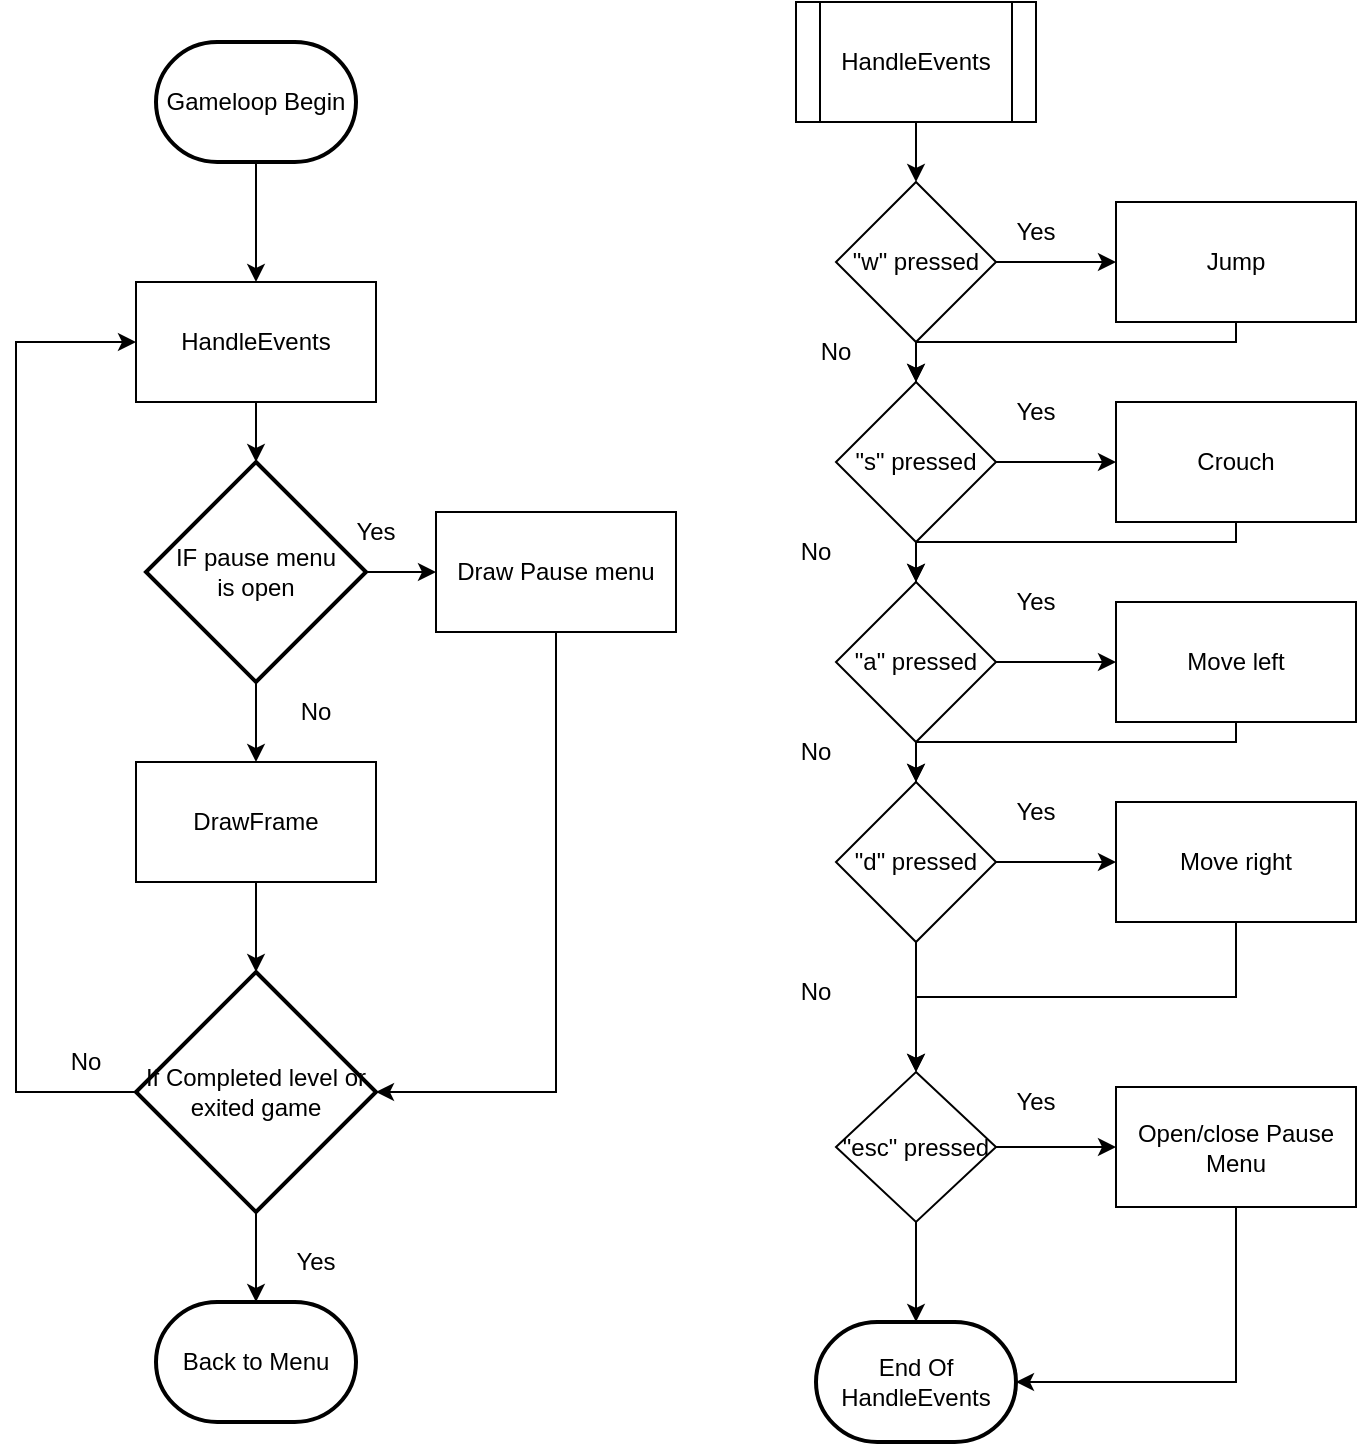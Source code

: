 <mxfile version="20.0.0" type="github">
  <diagram id="ZpjsMD74hfa8In4RMTsJ" name="Page-1">
    <mxGraphModel dx="1381" dy="795" grid="1" gridSize="10" guides="1" tooltips="1" connect="1" arrows="1" fold="1" page="1" pageScale="1" pageWidth="827" pageHeight="1169" math="0" shadow="0">
      <root>
        <mxCell id="0" />
        <mxCell id="1" parent="0" />
        <mxCell id="3Z93OovdhG0zFgBrQc0m-4" value="" style="edgeStyle=orthogonalEdgeStyle;rounded=0;orthogonalLoop=1;jettySize=auto;html=1;" edge="1" parent="1" source="3Z93OovdhG0zFgBrQc0m-2" target="3Z93OovdhG0zFgBrQc0m-3">
          <mxGeometry relative="1" as="geometry" />
        </mxCell>
        <mxCell id="3Z93OovdhG0zFgBrQc0m-2" value="&lt;span style=&quot;&quot;&gt;HandleEvents&lt;/span&gt;" style="shape=process;whiteSpace=wrap;html=1;backgroundOutline=1;" vertex="1" parent="1">
          <mxGeometry x="520" y="50" width="120" height="60" as="geometry" />
        </mxCell>
        <mxCell id="3Z93OovdhG0zFgBrQc0m-6" value="" style="edgeStyle=orthogonalEdgeStyle;rounded=0;orthogonalLoop=1;jettySize=auto;html=1;" edge="1" parent="1" source="3Z93OovdhG0zFgBrQc0m-3" target="3Z93OovdhG0zFgBrQc0m-5">
          <mxGeometry relative="1" as="geometry" />
        </mxCell>
        <mxCell id="3Z93OovdhG0zFgBrQc0m-8" value="" style="edgeStyle=orthogonalEdgeStyle;rounded=0;orthogonalLoop=1;jettySize=auto;html=1;" edge="1" parent="1" source="3Z93OovdhG0zFgBrQc0m-3" target="3Z93OovdhG0zFgBrQc0m-7">
          <mxGeometry relative="1" as="geometry" />
        </mxCell>
        <mxCell id="3Z93OovdhG0zFgBrQc0m-3" value="&quot;w&quot; pressed" style="rhombus;whiteSpace=wrap;html=1;" vertex="1" parent="1">
          <mxGeometry x="540" y="140" width="80" height="80" as="geometry" />
        </mxCell>
        <mxCell id="3Z93OovdhG0zFgBrQc0m-75" style="edgeStyle=orthogonalEdgeStyle;rounded=0;orthogonalLoop=1;jettySize=auto;html=1;exitX=0.5;exitY=1;exitDx=0;exitDy=0;entryX=0.5;entryY=0;entryDx=0;entryDy=0;" edge="1" parent="1" source="3Z93OovdhG0zFgBrQc0m-5" target="3Z93OovdhG0zFgBrQc0m-7">
          <mxGeometry relative="1" as="geometry">
            <Array as="points">
              <mxPoint x="740" y="220" />
              <mxPoint x="580" y="220" />
            </Array>
          </mxGeometry>
        </mxCell>
        <mxCell id="3Z93OovdhG0zFgBrQc0m-5" value="Jump" style="whiteSpace=wrap;html=1;" vertex="1" parent="1">
          <mxGeometry x="680" y="150" width="120" height="60" as="geometry" />
        </mxCell>
        <mxCell id="3Z93OovdhG0zFgBrQc0m-10" value="" style="edgeStyle=orthogonalEdgeStyle;rounded=0;orthogonalLoop=1;jettySize=auto;html=1;" edge="1" parent="1" source="3Z93OovdhG0zFgBrQc0m-7" target="3Z93OovdhG0zFgBrQc0m-9">
          <mxGeometry relative="1" as="geometry" />
        </mxCell>
        <mxCell id="3Z93OovdhG0zFgBrQc0m-12" value="" style="edgeStyle=orthogonalEdgeStyle;rounded=0;orthogonalLoop=1;jettySize=auto;html=1;" edge="1" parent="1" source="3Z93OovdhG0zFgBrQc0m-7" target="3Z93OovdhG0zFgBrQc0m-11">
          <mxGeometry relative="1" as="geometry" />
        </mxCell>
        <mxCell id="3Z93OovdhG0zFgBrQc0m-7" value="&quot;s&quot; pressed" style="rhombus;whiteSpace=wrap;html=1;" vertex="1" parent="1">
          <mxGeometry x="540" y="240" width="80" height="80" as="geometry" />
        </mxCell>
        <mxCell id="3Z93OovdhG0zFgBrQc0m-78" style="edgeStyle=orthogonalEdgeStyle;rounded=0;orthogonalLoop=1;jettySize=auto;html=1;exitX=0.5;exitY=1;exitDx=0;exitDy=0;" edge="1" parent="1" source="3Z93OovdhG0zFgBrQc0m-9">
          <mxGeometry relative="1" as="geometry">
            <mxPoint x="580" y="340" as="targetPoint" />
            <Array as="points">
              <mxPoint x="740" y="320" />
              <mxPoint x="580" y="320" />
            </Array>
          </mxGeometry>
        </mxCell>
        <mxCell id="3Z93OovdhG0zFgBrQc0m-9" value="Crouch" style="whiteSpace=wrap;html=1;" vertex="1" parent="1">
          <mxGeometry x="680" y="250" width="120" height="60" as="geometry" />
        </mxCell>
        <mxCell id="3Z93OovdhG0zFgBrQc0m-14" value="" style="edgeStyle=orthogonalEdgeStyle;rounded=0;orthogonalLoop=1;jettySize=auto;html=1;" edge="1" parent="1" source="3Z93OovdhG0zFgBrQc0m-11" target="3Z93OovdhG0zFgBrQc0m-13">
          <mxGeometry relative="1" as="geometry" />
        </mxCell>
        <mxCell id="3Z93OovdhG0zFgBrQc0m-16" value="" style="edgeStyle=orthogonalEdgeStyle;rounded=0;orthogonalLoop=1;jettySize=auto;html=1;" edge="1" parent="1" source="3Z93OovdhG0zFgBrQc0m-11" target="3Z93OovdhG0zFgBrQc0m-15">
          <mxGeometry relative="1" as="geometry" />
        </mxCell>
        <mxCell id="3Z93OovdhG0zFgBrQc0m-11" value="&quot;a&quot; pressed" style="rhombus;whiteSpace=wrap;html=1;" vertex="1" parent="1">
          <mxGeometry x="540" y="340" width="80" height="80" as="geometry" />
        </mxCell>
        <mxCell id="3Z93OovdhG0zFgBrQc0m-79" style="edgeStyle=orthogonalEdgeStyle;rounded=0;orthogonalLoop=1;jettySize=auto;html=1;exitX=0.5;exitY=1;exitDx=0;exitDy=0;" edge="1" parent="1" source="3Z93OovdhG0zFgBrQc0m-13">
          <mxGeometry relative="1" as="geometry">
            <mxPoint x="580" y="440" as="targetPoint" />
            <Array as="points">
              <mxPoint x="740" y="420" />
              <mxPoint x="580" y="420" />
            </Array>
          </mxGeometry>
        </mxCell>
        <mxCell id="3Z93OovdhG0zFgBrQc0m-13" value="Move left" style="whiteSpace=wrap;html=1;" vertex="1" parent="1">
          <mxGeometry x="680" y="350" width="120" height="60" as="geometry" />
        </mxCell>
        <mxCell id="3Z93OovdhG0zFgBrQc0m-18" value="" style="edgeStyle=orthogonalEdgeStyle;rounded=0;orthogonalLoop=1;jettySize=auto;html=1;" edge="1" parent="1" source="3Z93OovdhG0zFgBrQc0m-15" target="3Z93OovdhG0zFgBrQc0m-17">
          <mxGeometry relative="1" as="geometry" />
        </mxCell>
        <mxCell id="3Z93OovdhG0zFgBrQc0m-20" value="" style="edgeStyle=orthogonalEdgeStyle;rounded=0;orthogonalLoop=1;jettySize=auto;html=1;" edge="1" parent="1" source="3Z93OovdhG0zFgBrQc0m-15" target="3Z93OovdhG0zFgBrQc0m-19">
          <mxGeometry relative="1" as="geometry" />
        </mxCell>
        <mxCell id="3Z93OovdhG0zFgBrQc0m-15" value="&quot;d&quot; pressed" style="rhombus;whiteSpace=wrap;html=1;" vertex="1" parent="1">
          <mxGeometry x="540" y="440" width="80" height="80" as="geometry" />
        </mxCell>
        <mxCell id="3Z93OovdhG0zFgBrQc0m-80" style="edgeStyle=orthogonalEdgeStyle;rounded=0;orthogonalLoop=1;jettySize=auto;html=1;exitX=0.5;exitY=1;exitDx=0;exitDy=0;entryX=0.5;entryY=0;entryDx=0;entryDy=0;" edge="1" parent="1" source="3Z93OovdhG0zFgBrQc0m-17" target="3Z93OovdhG0zFgBrQc0m-19">
          <mxGeometry relative="1" as="geometry" />
        </mxCell>
        <mxCell id="3Z93OovdhG0zFgBrQc0m-17" value="Move right" style="whiteSpace=wrap;html=1;" vertex="1" parent="1">
          <mxGeometry x="680" y="450" width="120" height="60" as="geometry" />
        </mxCell>
        <mxCell id="3Z93OovdhG0zFgBrQc0m-22" value="" style="edgeStyle=orthogonalEdgeStyle;rounded=0;orthogonalLoop=1;jettySize=auto;html=1;" edge="1" parent="1" source="3Z93OovdhG0zFgBrQc0m-19" target="3Z93OovdhG0zFgBrQc0m-21">
          <mxGeometry relative="1" as="geometry" />
        </mxCell>
        <mxCell id="3Z93OovdhG0zFgBrQc0m-73" style="edgeStyle=orthogonalEdgeStyle;rounded=0;orthogonalLoop=1;jettySize=auto;html=1;entryX=0.5;entryY=0;entryDx=0;entryDy=0;entryPerimeter=0;" edge="1" parent="1" source="3Z93OovdhG0zFgBrQc0m-19" target="3Z93OovdhG0zFgBrQc0m-72">
          <mxGeometry relative="1" as="geometry" />
        </mxCell>
        <mxCell id="3Z93OovdhG0zFgBrQc0m-19" value="&quot;esc&quot; pressed" style="rhombus;whiteSpace=wrap;html=1;" vertex="1" parent="1">
          <mxGeometry x="540" y="585" width="80" height="75" as="geometry" />
        </mxCell>
        <mxCell id="3Z93OovdhG0zFgBrQc0m-74" style="edgeStyle=orthogonalEdgeStyle;rounded=0;orthogonalLoop=1;jettySize=auto;html=1;entryX=1;entryY=0.5;entryDx=0;entryDy=0;entryPerimeter=0;exitX=0.5;exitY=1;exitDx=0;exitDy=0;" edge="1" parent="1" source="3Z93OovdhG0zFgBrQc0m-21" target="3Z93OovdhG0zFgBrQc0m-72">
          <mxGeometry relative="1" as="geometry" />
        </mxCell>
        <mxCell id="3Z93OovdhG0zFgBrQc0m-21" value="Open/close Pause Menu" style="whiteSpace=wrap;html=1;" vertex="1" parent="1">
          <mxGeometry x="680" y="592.5" width="120" height="60" as="geometry" />
        </mxCell>
        <mxCell id="3Z93OovdhG0zFgBrQc0m-26" value="" style="edgeStyle=orthogonalEdgeStyle;rounded=0;orthogonalLoop=1;jettySize=auto;html=1;" edge="1" parent="1" source="3Z93OovdhG0zFgBrQc0m-23" target="3Z93OovdhG0zFgBrQc0m-33">
          <mxGeometry relative="1" as="geometry">
            <mxPoint x="120" y="270" as="targetPoint" />
          </mxGeometry>
        </mxCell>
        <mxCell id="3Z93OovdhG0zFgBrQc0m-23" value="HandleEvents" style="rounded=0;whiteSpace=wrap;html=1;" vertex="1" parent="1">
          <mxGeometry x="190" y="190" width="120" height="60" as="geometry" />
        </mxCell>
        <mxCell id="3Z93OovdhG0zFgBrQc0m-55" style="edgeStyle=orthogonalEdgeStyle;rounded=0;orthogonalLoop=1;jettySize=auto;html=1;exitX=0.5;exitY=1;exitDx=0;exitDy=0;entryX=1;entryY=0.5;entryDx=0;entryDy=0;entryPerimeter=0;" edge="1" parent="1" source="3Z93OovdhG0zFgBrQc0m-25" target="3Z93OovdhG0zFgBrQc0m-53">
          <mxGeometry relative="1" as="geometry" />
        </mxCell>
        <mxCell id="3Z93OovdhG0zFgBrQc0m-25" value="Draw Pause menu" style="rounded=0;whiteSpace=wrap;html=1;" vertex="1" parent="1">
          <mxGeometry x="340" y="305" width="120" height="60" as="geometry" />
        </mxCell>
        <mxCell id="3Z93OovdhG0zFgBrQc0m-54" style="edgeStyle=orthogonalEdgeStyle;rounded=0;orthogonalLoop=1;jettySize=auto;html=1;exitX=0.5;exitY=1;exitDx=0;exitDy=0;entryX=0.5;entryY=0;entryDx=0;entryDy=0;entryPerimeter=0;" edge="1" parent="1" source="3Z93OovdhG0zFgBrQc0m-27" target="3Z93OovdhG0zFgBrQc0m-53">
          <mxGeometry relative="1" as="geometry" />
        </mxCell>
        <mxCell id="3Z93OovdhG0zFgBrQc0m-27" value="DrawFrame" style="rounded=0;whiteSpace=wrap;html=1;" vertex="1" parent="1">
          <mxGeometry x="190" y="430" width="120" height="60" as="geometry" />
        </mxCell>
        <mxCell id="3Z93OovdhG0zFgBrQc0m-45" style="edgeStyle=orthogonalEdgeStyle;rounded=0;orthogonalLoop=1;jettySize=auto;html=1;exitX=1;exitY=0.5;exitDx=0;exitDy=0;exitPerimeter=0;entryX=0;entryY=0.5;entryDx=0;entryDy=0;" edge="1" parent="1" source="3Z93OovdhG0zFgBrQc0m-33" target="3Z93OovdhG0zFgBrQc0m-25">
          <mxGeometry relative="1" as="geometry" />
        </mxCell>
        <mxCell id="3Z93OovdhG0zFgBrQc0m-46" style="edgeStyle=orthogonalEdgeStyle;rounded=0;orthogonalLoop=1;jettySize=auto;html=1;exitX=0.5;exitY=1;exitDx=0;exitDy=0;exitPerimeter=0;entryX=0.5;entryY=0;entryDx=0;entryDy=0;" edge="1" parent="1" source="3Z93OovdhG0zFgBrQc0m-33" target="3Z93OovdhG0zFgBrQc0m-27">
          <mxGeometry relative="1" as="geometry" />
        </mxCell>
        <mxCell id="3Z93OovdhG0zFgBrQc0m-33" value="&lt;span style=&quot;&quot;&gt;IF pause menu&lt;/span&gt;&lt;br style=&quot;&quot;&gt;&lt;span style=&quot;&quot;&gt;is open&lt;/span&gt;" style="strokeWidth=2;html=1;shape=mxgraph.flowchart.decision;whiteSpace=wrap;" vertex="1" parent="1">
          <mxGeometry x="195" y="280" width="110" height="110" as="geometry" />
        </mxCell>
        <mxCell id="3Z93OovdhG0zFgBrQc0m-40" style="edgeStyle=orthogonalEdgeStyle;rounded=0;orthogonalLoop=1;jettySize=auto;html=1;exitX=0.5;exitY=1;exitDx=0;exitDy=0;exitPerimeter=0;entryX=0.5;entryY=0;entryDx=0;entryDy=0;" edge="1" parent="1" source="3Z93OovdhG0zFgBrQc0m-39" target="3Z93OovdhG0zFgBrQc0m-23">
          <mxGeometry relative="1" as="geometry" />
        </mxCell>
        <mxCell id="3Z93OovdhG0zFgBrQc0m-39" value="&lt;span style=&quot;&quot;&gt;Gameloop Begin&lt;/span&gt;" style="strokeWidth=2;html=1;shape=mxgraph.flowchart.terminator;whiteSpace=wrap;" vertex="1" parent="1">
          <mxGeometry x="200" y="70" width="100" height="60" as="geometry" />
        </mxCell>
        <mxCell id="3Z93OovdhG0zFgBrQc0m-57" style="edgeStyle=orthogonalEdgeStyle;rounded=0;orthogonalLoop=1;jettySize=auto;html=1;entryX=0.5;entryY=0;entryDx=0;entryDy=0;entryPerimeter=0;" edge="1" parent="1" source="3Z93OovdhG0zFgBrQc0m-53" target="3Z93OovdhG0zFgBrQc0m-56">
          <mxGeometry relative="1" as="geometry" />
        </mxCell>
        <mxCell id="3Z93OovdhG0zFgBrQc0m-66" style="edgeStyle=orthogonalEdgeStyle;rounded=0;orthogonalLoop=1;jettySize=auto;html=1;exitX=0;exitY=0.5;exitDx=0;exitDy=0;exitPerimeter=0;entryX=0;entryY=0.5;entryDx=0;entryDy=0;" edge="1" parent="1" source="3Z93OovdhG0zFgBrQc0m-53" target="3Z93OovdhG0zFgBrQc0m-23">
          <mxGeometry relative="1" as="geometry">
            <Array as="points">
              <mxPoint x="130" y="595" />
              <mxPoint x="130" y="220" />
            </Array>
          </mxGeometry>
        </mxCell>
        <mxCell id="3Z93OovdhG0zFgBrQc0m-53" value="If Completed level or exited game" style="strokeWidth=2;html=1;shape=mxgraph.flowchart.decision;whiteSpace=wrap;" vertex="1" parent="1">
          <mxGeometry x="190" y="535" width="120" height="120" as="geometry" />
        </mxCell>
        <mxCell id="3Z93OovdhG0zFgBrQc0m-56" value="Back to Menu" style="strokeWidth=2;html=1;shape=mxgraph.flowchart.terminator;whiteSpace=wrap;" vertex="1" parent="1">
          <mxGeometry x="200" y="700" width="100" height="60" as="geometry" />
        </mxCell>
        <mxCell id="3Z93OovdhG0zFgBrQc0m-58" value="Yes" style="text;html=1;strokeColor=none;fillColor=none;align=center;verticalAlign=middle;whiteSpace=wrap;rounded=0;" vertex="1" parent="1">
          <mxGeometry x="280" y="300" width="60" height="30" as="geometry" />
        </mxCell>
        <mxCell id="3Z93OovdhG0zFgBrQc0m-59" value="Yes" style="text;html=1;strokeColor=none;fillColor=none;align=center;verticalAlign=middle;whiteSpace=wrap;rounded=0;" vertex="1" parent="1">
          <mxGeometry x="250" y="665" width="60" height="30" as="geometry" />
        </mxCell>
        <mxCell id="3Z93OovdhG0zFgBrQc0m-60" value="Yes" style="text;html=1;strokeColor=none;fillColor=none;align=center;verticalAlign=middle;whiteSpace=wrap;rounded=0;" vertex="1" parent="1">
          <mxGeometry x="610" y="150" width="60" height="30" as="geometry" />
        </mxCell>
        <mxCell id="3Z93OovdhG0zFgBrQc0m-61" value="Yes" style="text;html=1;strokeColor=none;fillColor=none;align=center;verticalAlign=middle;whiteSpace=wrap;rounded=0;" vertex="1" parent="1">
          <mxGeometry x="610" y="240" width="60" height="30" as="geometry" />
        </mxCell>
        <mxCell id="3Z93OovdhG0zFgBrQc0m-62" value="Yes" style="text;html=1;strokeColor=none;fillColor=none;align=center;verticalAlign=middle;whiteSpace=wrap;rounded=0;" vertex="1" parent="1">
          <mxGeometry x="610" y="335" width="60" height="30" as="geometry" />
        </mxCell>
        <mxCell id="3Z93OovdhG0zFgBrQc0m-63" value="Yes" style="text;html=1;strokeColor=none;fillColor=none;align=center;verticalAlign=middle;whiteSpace=wrap;rounded=0;" vertex="1" parent="1">
          <mxGeometry x="610" y="440" width="60" height="30" as="geometry" />
        </mxCell>
        <mxCell id="3Z93OovdhG0zFgBrQc0m-64" value="Yes" style="text;html=1;strokeColor=none;fillColor=none;align=center;verticalAlign=middle;whiteSpace=wrap;rounded=0;" vertex="1" parent="1">
          <mxGeometry x="610" y="585" width="60" height="30" as="geometry" />
        </mxCell>
        <mxCell id="3Z93OovdhG0zFgBrQc0m-65" value="No" style="text;html=1;strokeColor=none;fillColor=none;align=center;verticalAlign=middle;whiteSpace=wrap;rounded=0;" vertex="1" parent="1">
          <mxGeometry x="250" y="390" width="60" height="30" as="geometry" />
        </mxCell>
        <mxCell id="3Z93OovdhG0zFgBrQc0m-67" value="No" style="text;html=1;strokeColor=none;fillColor=none;align=center;verticalAlign=middle;whiteSpace=wrap;rounded=0;" vertex="1" parent="1">
          <mxGeometry x="135" y="565" width="60" height="30" as="geometry" />
        </mxCell>
        <mxCell id="3Z93OovdhG0zFgBrQc0m-68" value="No" style="text;html=1;strokeColor=none;fillColor=none;align=center;verticalAlign=middle;whiteSpace=wrap;rounded=0;" vertex="1" parent="1">
          <mxGeometry x="510" y="210" width="60" height="30" as="geometry" />
        </mxCell>
        <mxCell id="3Z93OovdhG0zFgBrQc0m-69" value="No" style="text;html=1;strokeColor=none;fillColor=none;align=center;verticalAlign=middle;whiteSpace=wrap;rounded=0;" vertex="1" parent="1">
          <mxGeometry x="500" y="310" width="60" height="30" as="geometry" />
        </mxCell>
        <mxCell id="3Z93OovdhG0zFgBrQc0m-70" value="No" style="text;html=1;strokeColor=none;fillColor=none;align=center;verticalAlign=middle;whiteSpace=wrap;rounded=0;" vertex="1" parent="1">
          <mxGeometry x="500" y="410" width="60" height="30" as="geometry" />
        </mxCell>
        <mxCell id="3Z93OovdhG0zFgBrQc0m-71" value="No" style="text;html=1;strokeColor=none;fillColor=none;align=center;verticalAlign=middle;whiteSpace=wrap;rounded=0;" vertex="1" parent="1">
          <mxGeometry x="500" y="530" width="60" height="30" as="geometry" />
        </mxCell>
        <mxCell id="3Z93OovdhG0zFgBrQc0m-72" value="End Of HandleEvents" style="strokeWidth=2;html=1;shape=mxgraph.flowchart.terminator;whiteSpace=wrap;" vertex="1" parent="1">
          <mxGeometry x="530" y="710" width="100" height="60" as="geometry" />
        </mxCell>
      </root>
    </mxGraphModel>
  </diagram>
</mxfile>
